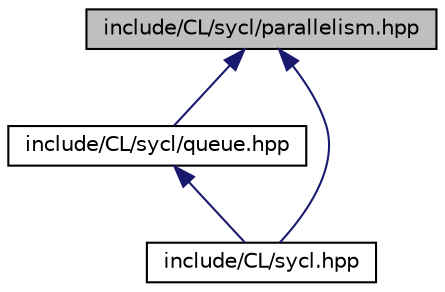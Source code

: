 digraph "include/CL/sycl/parallelism.hpp"
{
 // INTERACTIVE_SVG=YES
  bgcolor="transparent";
  edge [fontname="Helvetica",fontsize="10",labelfontname="Helvetica",labelfontsize="10"];
  node [fontname="Helvetica",fontsize="10",shape=record];
  Node1 [label="include/CL/sycl/parallelism.hpp",height=0.2,width=0.4,color="black", fillcolor="grey75", style="filled", fontcolor="black"];
  Node1 -> Node2 [dir="back",color="midnightblue",fontsize="10",style="solid",fontname="Helvetica"];
  Node2 [label="include/CL/sycl/queue.hpp",height=0.2,width=0.4,color="black",URL="$queue_8hpp.html"];
  Node2 -> Node3 [dir="back",color="midnightblue",fontsize="10",style="solid",fontname="Helvetica"];
  Node3 [label="include/CL/sycl.hpp",height=0.2,width=0.4,color="black",URL="$sycl_8hpp.html"];
  Node1 -> Node3 [dir="back",color="midnightblue",fontsize="10",style="solid",fontname="Helvetica"];
}
